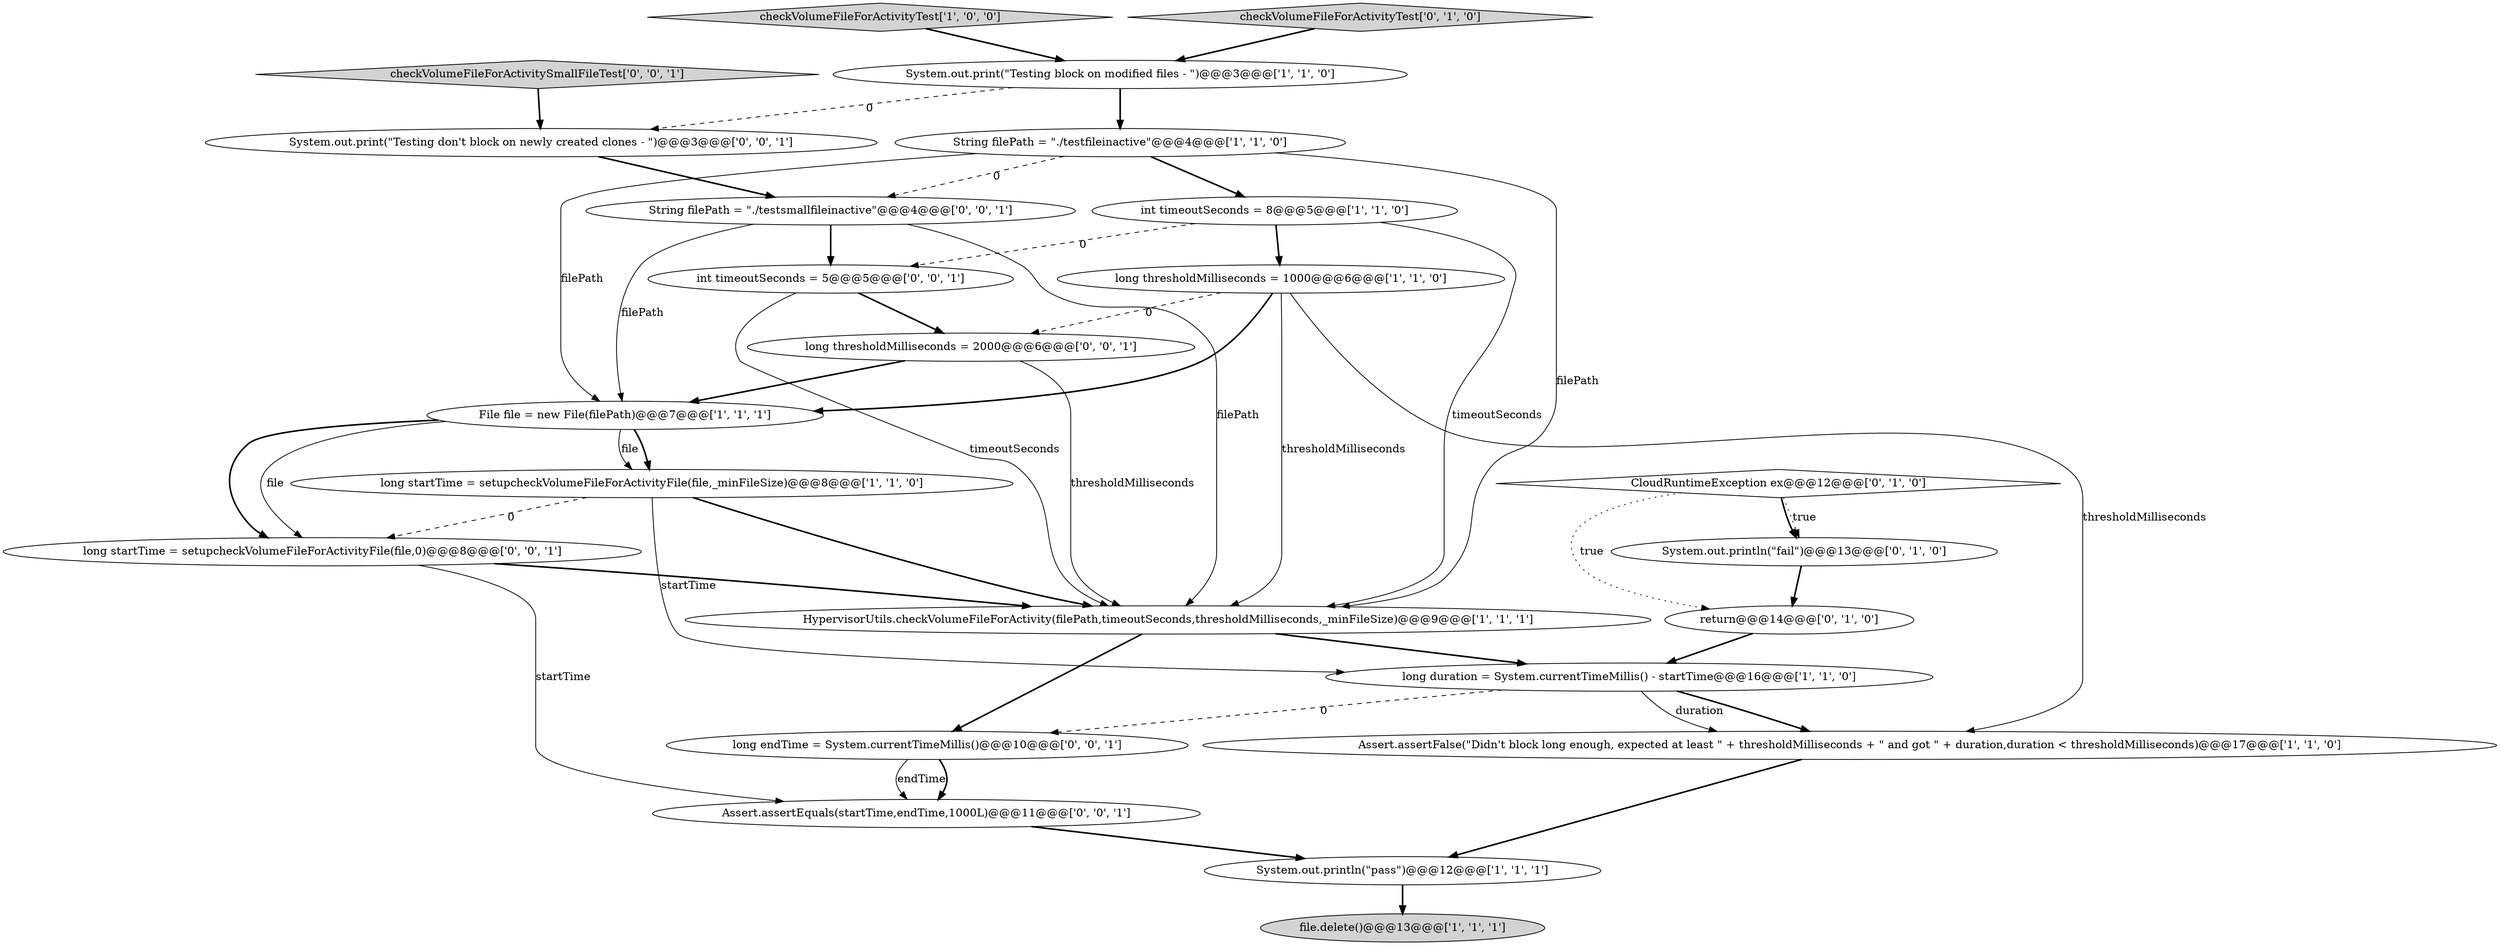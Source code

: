digraph {
9 [style = filled, label = "long thresholdMilliseconds = 1000@@@6@@@['1', '1', '0']", fillcolor = white, shape = ellipse image = "AAA0AAABBB1BBB"];
20 [style = filled, label = "long thresholdMilliseconds = 2000@@@6@@@['0', '0', '1']", fillcolor = white, shape = ellipse image = "AAA0AAABBB3BBB"];
10 [style = filled, label = "String filePath = \"./testfileinactive\"@@@4@@@['1', '1', '0']", fillcolor = white, shape = ellipse image = "AAA0AAABBB1BBB"];
3 [style = filled, label = "File file = new File(filePath)@@@7@@@['1', '1', '1']", fillcolor = white, shape = ellipse image = "AAA0AAABBB1BBB"];
11 [style = filled, label = "Assert.assertFalse(\"Didn't block long enough, expected at least \" + thresholdMilliseconds + \" and got \" + duration,duration < thresholdMilliseconds)@@@17@@@['1', '1', '0']", fillcolor = white, shape = ellipse image = "AAA0AAABBB1BBB"];
8 [style = filled, label = "file.delete()@@@13@@@['1', '1', '1']", fillcolor = lightgray, shape = ellipse image = "AAA0AAABBB1BBB"];
1 [style = filled, label = "HypervisorUtils.checkVolumeFileForActivity(filePath,timeoutSeconds,thresholdMilliseconds,_minFileSize)@@@9@@@['1', '1', '1']", fillcolor = white, shape = ellipse image = "AAA0AAABBB1BBB"];
7 [style = filled, label = "checkVolumeFileForActivityTest['1', '0', '0']", fillcolor = lightgray, shape = diamond image = "AAA0AAABBB1BBB"];
15 [style = filled, label = "CloudRuntimeException ex@@@12@@@['0', '1', '0']", fillcolor = white, shape = diamond image = "AAA1AAABBB2BBB"];
17 [style = filled, label = "long endTime = System.currentTimeMillis()@@@10@@@['0', '0', '1']", fillcolor = white, shape = ellipse image = "AAA0AAABBB3BBB"];
0 [style = filled, label = "System.out.print(\"Testing block on modified files - \")@@@3@@@['1', '1', '0']", fillcolor = white, shape = ellipse image = "AAA0AAABBB1BBB"];
13 [style = filled, label = "checkVolumeFileForActivityTest['0', '1', '0']", fillcolor = lightgray, shape = diamond image = "AAA0AAABBB2BBB"];
6 [style = filled, label = "int timeoutSeconds = 8@@@5@@@['1', '1', '0']", fillcolor = white, shape = ellipse image = "AAA0AAABBB1BBB"];
2 [style = filled, label = "long duration = System.currentTimeMillis() - startTime@@@16@@@['1', '1', '0']", fillcolor = white, shape = ellipse image = "AAA0AAABBB1BBB"];
4 [style = filled, label = "System.out.println(\"pass\")@@@12@@@['1', '1', '1']", fillcolor = white, shape = ellipse image = "AAA0AAABBB1BBB"];
22 [style = filled, label = "Assert.assertEquals(startTime,endTime,1000L)@@@11@@@['0', '0', '1']", fillcolor = white, shape = ellipse image = "AAA0AAABBB3BBB"];
5 [style = filled, label = "long startTime = setupcheckVolumeFileForActivityFile(file,_minFileSize)@@@8@@@['1', '1', '0']", fillcolor = white, shape = ellipse image = "AAA0AAABBB1BBB"];
19 [style = filled, label = "int timeoutSeconds = 5@@@5@@@['0', '0', '1']", fillcolor = white, shape = ellipse image = "AAA0AAABBB3BBB"];
16 [style = filled, label = "long startTime = setupcheckVolumeFileForActivityFile(file,0)@@@8@@@['0', '0', '1']", fillcolor = white, shape = ellipse image = "AAA0AAABBB3BBB"];
14 [style = filled, label = "return@@@14@@@['0', '1', '0']", fillcolor = white, shape = ellipse image = "AAA1AAABBB2BBB"];
21 [style = filled, label = "String filePath = \"./testsmallfileinactive\"@@@4@@@['0', '0', '1']", fillcolor = white, shape = ellipse image = "AAA0AAABBB3BBB"];
18 [style = filled, label = "System.out.print(\"Testing don't block on newly created clones - \")@@@3@@@['0', '0', '1']", fillcolor = white, shape = ellipse image = "AAA0AAABBB3BBB"];
12 [style = filled, label = "System.out.println(\"fail\")@@@13@@@['0', '1', '0']", fillcolor = white, shape = ellipse image = "AAA1AAABBB2BBB"];
23 [style = filled, label = "checkVolumeFileForActivitySmallFileTest['0', '0', '1']", fillcolor = lightgray, shape = diamond image = "AAA0AAABBB3BBB"];
21->1 [style = solid, label="filePath"];
5->16 [style = dashed, label="0"];
11->4 [style = bold, label=""];
20->3 [style = bold, label=""];
10->6 [style = bold, label=""];
6->1 [style = solid, label="timeoutSeconds"];
13->0 [style = bold, label=""];
2->11 [style = bold, label=""];
12->14 [style = bold, label=""];
15->12 [style = bold, label=""];
20->1 [style = solid, label="thresholdMilliseconds"];
19->20 [style = bold, label=""];
5->1 [style = bold, label=""];
10->1 [style = solid, label="filePath"];
17->22 [style = solid, label="endTime"];
9->3 [style = bold, label=""];
2->17 [style = dashed, label="0"];
10->21 [style = dashed, label="0"];
4->8 [style = bold, label=""];
3->5 [style = bold, label=""];
16->22 [style = solid, label="startTime"];
6->9 [style = bold, label=""];
9->1 [style = solid, label="thresholdMilliseconds"];
0->10 [style = bold, label=""];
21->19 [style = bold, label=""];
16->1 [style = bold, label=""];
10->3 [style = solid, label="filePath"];
7->0 [style = bold, label=""];
1->17 [style = bold, label=""];
22->4 [style = bold, label=""];
9->11 [style = solid, label="thresholdMilliseconds"];
3->5 [style = solid, label="file"];
5->2 [style = solid, label="startTime"];
9->20 [style = dashed, label="0"];
19->1 [style = solid, label="timeoutSeconds"];
18->21 [style = bold, label=""];
14->2 [style = bold, label=""];
23->18 [style = bold, label=""];
2->11 [style = solid, label="duration"];
17->22 [style = bold, label=""];
3->16 [style = bold, label=""];
6->19 [style = dashed, label="0"];
15->14 [style = dotted, label="true"];
0->18 [style = dashed, label="0"];
1->2 [style = bold, label=""];
3->16 [style = solid, label="file"];
15->12 [style = dotted, label="true"];
21->3 [style = solid, label="filePath"];
}
